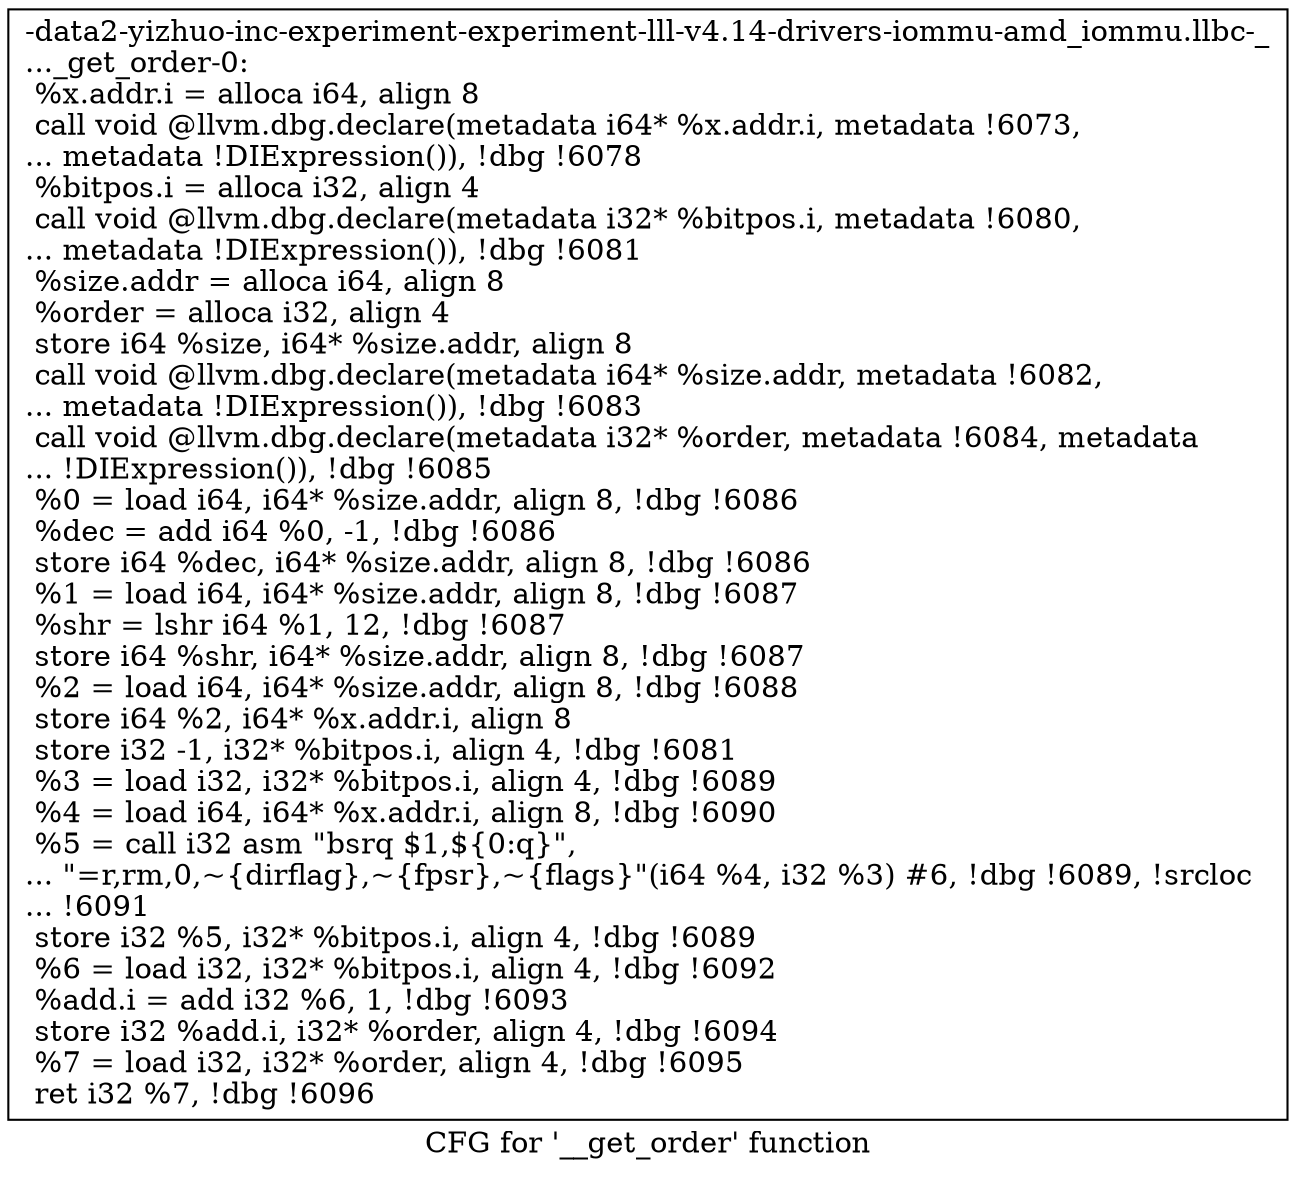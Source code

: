 digraph "CFG for '__get_order' function" {
	label="CFG for '__get_order' function";

	Node0x561b94770a10 [shape=record,label="{-data2-yizhuo-inc-experiment-experiment-lll-v4.14-drivers-iommu-amd_iommu.llbc-_\l..._get_order-0:\l  %x.addr.i = alloca i64, align 8\l  call void @llvm.dbg.declare(metadata i64* %x.addr.i, metadata !6073,\l... metadata !DIExpression()), !dbg !6078\l  %bitpos.i = alloca i32, align 4\l  call void @llvm.dbg.declare(metadata i32* %bitpos.i, metadata !6080,\l... metadata !DIExpression()), !dbg !6081\l  %size.addr = alloca i64, align 8\l  %order = alloca i32, align 4\l  store i64 %size, i64* %size.addr, align 8\l  call void @llvm.dbg.declare(metadata i64* %size.addr, metadata !6082,\l... metadata !DIExpression()), !dbg !6083\l  call void @llvm.dbg.declare(metadata i32* %order, metadata !6084, metadata\l... !DIExpression()), !dbg !6085\l  %0 = load i64, i64* %size.addr, align 8, !dbg !6086\l  %dec = add i64 %0, -1, !dbg !6086\l  store i64 %dec, i64* %size.addr, align 8, !dbg !6086\l  %1 = load i64, i64* %size.addr, align 8, !dbg !6087\l  %shr = lshr i64 %1, 12, !dbg !6087\l  store i64 %shr, i64* %size.addr, align 8, !dbg !6087\l  %2 = load i64, i64* %size.addr, align 8, !dbg !6088\l  store i64 %2, i64* %x.addr.i, align 8\l  store i32 -1, i32* %bitpos.i, align 4, !dbg !6081\l  %3 = load i32, i32* %bitpos.i, align 4, !dbg !6089\l  %4 = load i64, i64* %x.addr.i, align 8, !dbg !6090\l  %5 = call i32 asm \"bsrq $1,$\{0:q\}\",\l... \"=r,rm,0,~\{dirflag\},~\{fpsr\},~\{flags\}\"(i64 %4, i32 %3) #6, !dbg !6089, !srcloc\l... !6091\l  store i32 %5, i32* %bitpos.i, align 4, !dbg !6089\l  %6 = load i32, i32* %bitpos.i, align 4, !dbg !6092\l  %add.i = add i32 %6, 1, !dbg !6093\l  store i32 %add.i, i32* %order, align 4, !dbg !6094\l  %7 = load i32, i32* %order, align 4, !dbg !6095\l  ret i32 %7, !dbg !6096\l}"];
}
